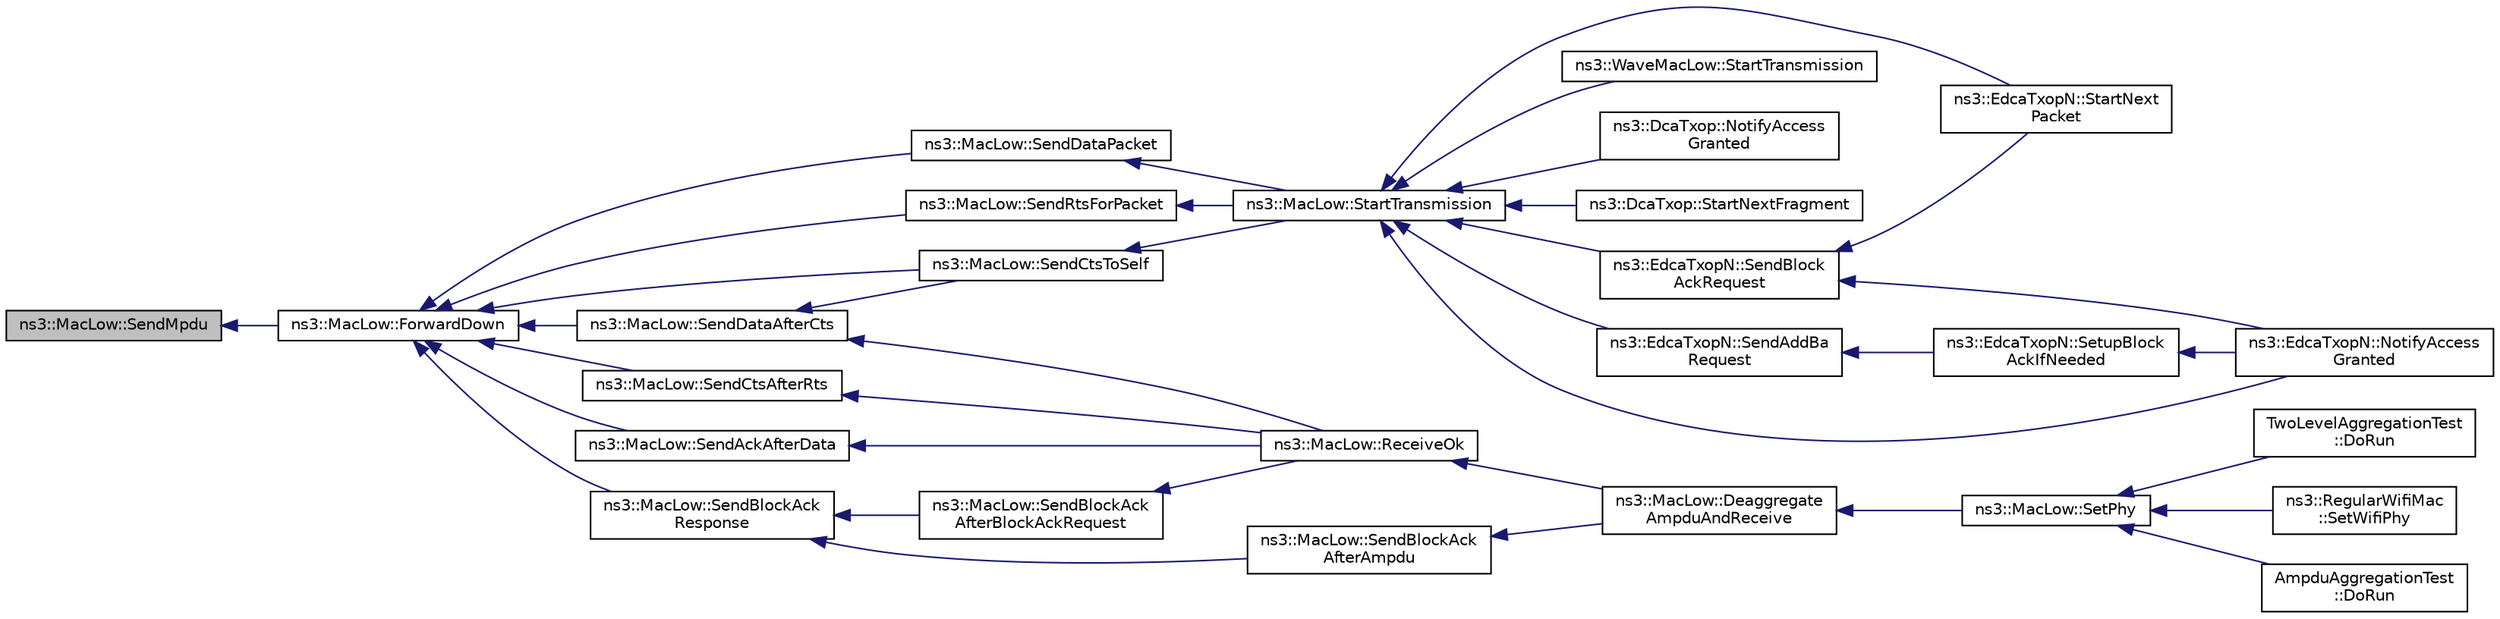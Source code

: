 digraph "ns3::MacLow::SendMpdu"
{
  edge [fontname="Helvetica",fontsize="10",labelfontname="Helvetica",labelfontsize="10"];
  node [fontname="Helvetica",fontsize="10",shape=record];
  rankdir="LR";
  Node1 [label="ns3::MacLow::SendMpdu",height=0.2,width=0.4,color="black", fillcolor="grey75", style="filled", fontcolor="black"];
  Node1 -> Node2 [dir="back",color="midnightblue",fontsize="10",style="solid"];
  Node2 [label="ns3::MacLow::ForwardDown",height=0.2,width=0.4,color="black", fillcolor="white", style="filled",URL="$d3/da6/classns3_1_1MacLow.html#a4eefbfa3d57539dadf0224cc7fcf952d"];
  Node2 -> Node3 [dir="back",color="midnightblue",fontsize="10",style="solid"];
  Node3 [label="ns3::MacLow::SendRtsForPacket",height=0.2,width=0.4,color="black", fillcolor="white", style="filled",URL="$d3/da6/classns3_1_1MacLow.html#ac472702b866a51ea2dfb7637381897aa"];
  Node3 -> Node4 [dir="back",color="midnightblue",fontsize="10",style="solid"];
  Node4 [label="ns3::MacLow::StartTransmission",height=0.2,width=0.4,color="black", fillcolor="white", style="filled",URL="$d3/da6/classns3_1_1MacLow.html#a3d13643c758e213041f8389c1041074b"];
  Node4 -> Node5 [dir="back",color="midnightblue",fontsize="10",style="solid"];
  Node5 [label="ns3::WaveMacLow::StartTransmission",height=0.2,width=0.4,color="black", fillcolor="white", style="filled",URL="$d8/da1/classns3_1_1WaveMacLow.html#a8ed4704fbcd3d5888aa8ee5abcfb9cc8"];
  Node4 -> Node6 [dir="back",color="midnightblue",fontsize="10",style="solid"];
  Node6 [label="ns3::DcaTxop::NotifyAccess\lGranted",height=0.2,width=0.4,color="black", fillcolor="white", style="filled",URL="$d3/d74/classns3_1_1DcaTxop.html#a1760d5870d8d96153165960172ba31d5"];
  Node4 -> Node7 [dir="back",color="midnightblue",fontsize="10",style="solid"];
  Node7 [label="ns3::DcaTxop::StartNextFragment",height=0.2,width=0.4,color="black", fillcolor="white", style="filled",URL="$d3/d74/classns3_1_1DcaTxop.html#a2055d310a17ffe4be6b2d2ec91587429"];
  Node4 -> Node8 [dir="back",color="midnightblue",fontsize="10",style="solid"];
  Node8 [label="ns3::EdcaTxopN::NotifyAccess\lGranted",height=0.2,width=0.4,color="black", fillcolor="white", style="filled",URL="$dc/db8/classns3_1_1EdcaTxopN.html#afeba080a6bf7d6074227e10321d1683d"];
  Node4 -> Node9 [dir="back",color="midnightblue",fontsize="10",style="solid"];
  Node9 [label="ns3::EdcaTxopN::StartNext\lPacket",height=0.2,width=0.4,color="black", fillcolor="white", style="filled",URL="$dc/db8/classns3_1_1EdcaTxopN.html#a86df91f79cf79fbb677bd53fddafdae0"];
  Node4 -> Node10 [dir="back",color="midnightblue",fontsize="10",style="solid"];
  Node10 [label="ns3::EdcaTxopN::SendBlock\lAckRequest",height=0.2,width=0.4,color="black", fillcolor="white", style="filled",URL="$dc/db8/classns3_1_1EdcaTxopN.html#a620d3677a73927b708ba85d2f2a794e0"];
  Node10 -> Node8 [dir="back",color="midnightblue",fontsize="10",style="solid"];
  Node10 -> Node9 [dir="back",color="midnightblue",fontsize="10",style="solid"];
  Node4 -> Node11 [dir="back",color="midnightblue",fontsize="10",style="solid"];
  Node11 [label="ns3::EdcaTxopN::SendAddBa\lRequest",height=0.2,width=0.4,color="black", fillcolor="white", style="filled",URL="$dc/db8/classns3_1_1EdcaTxopN.html#a5d000df80bfe3211aed2fee7c08b85d2"];
  Node11 -> Node12 [dir="back",color="midnightblue",fontsize="10",style="solid"];
  Node12 [label="ns3::EdcaTxopN::SetupBlock\lAckIfNeeded",height=0.2,width=0.4,color="black", fillcolor="white", style="filled",URL="$dc/db8/classns3_1_1EdcaTxopN.html#ae5ab3e06174d86eabaaa6ccd64cde42d"];
  Node12 -> Node8 [dir="back",color="midnightblue",fontsize="10",style="solid"];
  Node2 -> Node13 [dir="back",color="midnightblue",fontsize="10",style="solid"];
  Node13 [label="ns3::MacLow::SendDataPacket",height=0.2,width=0.4,color="black", fillcolor="white", style="filled",URL="$d3/da6/classns3_1_1MacLow.html#ab177d7c7ba53c56f91612114412914bf"];
  Node13 -> Node4 [dir="back",color="midnightblue",fontsize="10",style="solid"];
  Node2 -> Node14 [dir="back",color="midnightblue",fontsize="10",style="solid"];
  Node14 [label="ns3::MacLow::SendCtsToSelf",height=0.2,width=0.4,color="black", fillcolor="white", style="filled",URL="$d3/da6/classns3_1_1MacLow.html#a209c346576d367ef16cfa1cfdefff909"];
  Node14 -> Node4 [dir="back",color="midnightblue",fontsize="10",style="solid"];
  Node2 -> Node15 [dir="back",color="midnightblue",fontsize="10",style="solid"];
  Node15 [label="ns3::MacLow::SendCtsAfterRts",height=0.2,width=0.4,color="black", fillcolor="white", style="filled",URL="$d3/da6/classns3_1_1MacLow.html#aebcd4c3e8d64fb53af1f8a862c766e33"];
  Node15 -> Node16 [dir="back",color="midnightblue",fontsize="10",style="solid"];
  Node16 [label="ns3::MacLow::ReceiveOk",height=0.2,width=0.4,color="black", fillcolor="white", style="filled",URL="$d3/da6/classns3_1_1MacLow.html#ade59e3a5e41c6ccbafd93501d7e9fbc0"];
  Node16 -> Node17 [dir="back",color="midnightblue",fontsize="10",style="solid"];
  Node17 [label="ns3::MacLow::Deaggregate\lAmpduAndReceive",height=0.2,width=0.4,color="black", fillcolor="white", style="filled",URL="$d3/da6/classns3_1_1MacLow.html#a7380c5a3adcd88beda938bfa8447d7c5"];
  Node17 -> Node18 [dir="back",color="midnightblue",fontsize="10",style="solid"];
  Node18 [label="ns3::MacLow::SetPhy",height=0.2,width=0.4,color="black", fillcolor="white", style="filled",URL="$d3/da6/classns3_1_1MacLow.html#a1f2c6e12277422c081fa92f8edfe66e8"];
  Node18 -> Node19 [dir="back",color="midnightblue",fontsize="10",style="solid"];
  Node19 [label="ns3::RegularWifiMac\l::SetWifiPhy",height=0.2,width=0.4,color="black", fillcolor="white", style="filled",URL="$df/db9/classns3_1_1RegularWifiMac.html#a28e7c0a23027e1fc16f259e52b197ee9"];
  Node18 -> Node20 [dir="back",color="midnightblue",fontsize="10",style="solid"];
  Node20 [label="AmpduAggregationTest\l::DoRun",height=0.2,width=0.4,color="black", fillcolor="white", style="filled",URL="$d2/db5/classAmpduAggregationTest.html#a7414dc8d4dd982ab4c1eaadb5b2c693d",tooltip="Implementation to actually run this TestCase. "];
  Node18 -> Node21 [dir="back",color="midnightblue",fontsize="10",style="solid"];
  Node21 [label="TwoLevelAggregationTest\l::DoRun",height=0.2,width=0.4,color="black", fillcolor="white", style="filled",URL="$db/d72/classTwoLevelAggregationTest.html#a40c6f5f8be6c48673d0bfd218d95afe0",tooltip="Implementation to actually run this TestCase. "];
  Node2 -> Node22 [dir="back",color="midnightblue",fontsize="10",style="solid"];
  Node22 [label="ns3::MacLow::SendDataAfterCts",height=0.2,width=0.4,color="black", fillcolor="white", style="filled",URL="$d3/da6/classns3_1_1MacLow.html#a063bab2ef4e7320a3f8cfa9890090ab6"];
  Node22 -> Node16 [dir="back",color="midnightblue",fontsize="10",style="solid"];
  Node22 -> Node14 [dir="back",color="midnightblue",fontsize="10",style="solid"];
  Node2 -> Node23 [dir="back",color="midnightblue",fontsize="10",style="solid"];
  Node23 [label="ns3::MacLow::SendAckAfterData",height=0.2,width=0.4,color="black", fillcolor="white", style="filled",URL="$d3/da6/classns3_1_1MacLow.html#a8db1635644b89072dfcb5fbc2330031b"];
  Node23 -> Node16 [dir="back",color="midnightblue",fontsize="10",style="solid"];
  Node2 -> Node24 [dir="back",color="midnightblue",fontsize="10",style="solid"];
  Node24 [label="ns3::MacLow::SendBlockAck\lResponse",height=0.2,width=0.4,color="black", fillcolor="white", style="filled",URL="$d3/da6/classns3_1_1MacLow.html#a85c374be43ba3bd52fd1ad6efdfef6c6"];
  Node24 -> Node25 [dir="back",color="midnightblue",fontsize="10",style="solid"];
  Node25 [label="ns3::MacLow::SendBlockAck\lAfterAmpdu",height=0.2,width=0.4,color="black", fillcolor="white", style="filled",URL="$d3/da6/classns3_1_1MacLow.html#af6e2acc771d188c0959871f142912296"];
  Node25 -> Node17 [dir="back",color="midnightblue",fontsize="10",style="solid"];
  Node24 -> Node26 [dir="back",color="midnightblue",fontsize="10",style="solid"];
  Node26 [label="ns3::MacLow::SendBlockAck\lAfterBlockAckRequest",height=0.2,width=0.4,color="black", fillcolor="white", style="filled",URL="$d3/da6/classns3_1_1MacLow.html#a84b96c0cc6f32fca28576ec4df6a0853"];
  Node26 -> Node16 [dir="back",color="midnightblue",fontsize="10",style="solid"];
}
